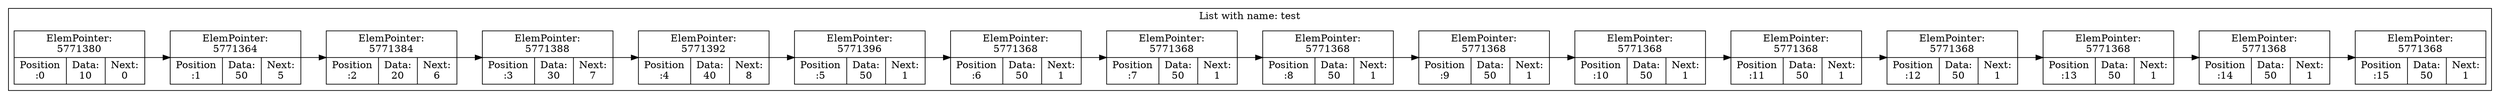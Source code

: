 digraph G{
rankdir=LR;
subgraph clusterlist {
0 [shape=record, label="ElemPointer:\n5771380 | {Position\n:0 | Data:\n10 | Next:\n0}"];
0->1
1 [shape=record, label="ElemPointer:\n5771364 | {Position\n:1 | Data:\n50 | Next:\n5}"];
1->2
2 [shape=record, label="ElemPointer:\n5771384 | {Position\n:2 | Data:\n20 | Next:\n6}"];
2->3
3 [shape=record, label="ElemPointer:\n5771388 | {Position\n:3 | Data:\n30 | Next:\n7}"];
3->4
4 [shape=record, label="ElemPointer:\n5771392 | {Position\n:4 | Data:\n40 | Next:\n8}"];
4->5
5 [shape=record, label="ElemPointer:\n5771396 | {Position\n:5 | Data:\n50 | Next:\n1}"];
5->6
6 [shape=record, label="ElemPointer:\n5771368 | {Position\n:6 | Data:\n50 | Next:\n1}"];
6->7
7 [shape=record, label="ElemPointer:\n5771368 | {Position\n:7 | Data:\n50 | Next:\n1}"];
7->8
8 [shape=record, label="ElemPointer:\n5771368 | {Position\n:8 | Data:\n50 | Next:\n1}"];
8->9
9 [shape=record, label="ElemPointer:\n5771368 | {Position\n:9 | Data:\n50 | Next:\n1}"];
9->10
10 [shape=record, label="ElemPointer:\n5771368 | {Position\n:10 | Data:\n50 | Next:\n1}"];
10->11
11 [shape=record, label="ElemPointer:\n5771368 | {Position\n:11 | Data:\n50 | Next:\n1}"];
11->12
12 [shape=record, label="ElemPointer:\n5771368 | {Position\n:12 | Data:\n50 | Next:\n1}"];
12->13
13 [shape=record, label="ElemPointer:\n5771368 | {Position\n:13 | Data:\n50 | Next:\n1}"];
13->14
14 [shape=record, label="ElemPointer:\n5771368 | {Position\n:14 | Data:\n50 | Next:\n1}"];
14->15
15 [shape=record, label="ElemPointer:\n5771368 | {Position\n:15 | Data:\n50 | Next:\n1}"];
label = "List with name: test"}
}
